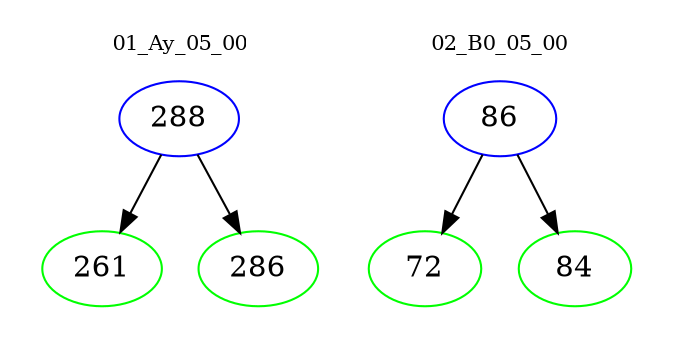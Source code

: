 digraph{
subgraph cluster_0 {
color = white
label = "01_Ay_05_00";
fontsize=10;
T0_288 [label="288", color="blue"]
T0_288 -> T0_261 [color="black"]
T0_261 [label="261", color="green"]
T0_288 -> T0_286 [color="black"]
T0_286 [label="286", color="green"]
}
subgraph cluster_1 {
color = white
label = "02_B0_05_00";
fontsize=10;
T1_86 [label="86", color="blue"]
T1_86 -> T1_72 [color="black"]
T1_72 [label="72", color="green"]
T1_86 -> T1_84 [color="black"]
T1_84 [label="84", color="green"]
}
}
